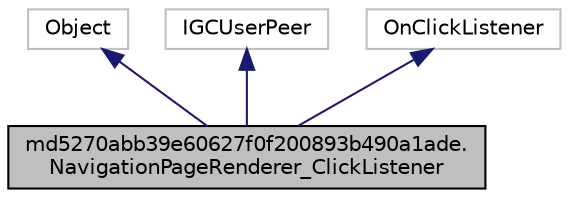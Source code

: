 digraph "md5270abb39e60627f0f200893b490a1ade.NavigationPageRenderer_ClickListener"
{
  edge [fontname="Helvetica",fontsize="10",labelfontname="Helvetica",labelfontsize="10"];
  node [fontname="Helvetica",fontsize="10",shape=record];
  Node0 [label="md5270abb39e60627f0f200893b490a1ade.\lNavigationPageRenderer_ClickListener",height=0.2,width=0.4,color="black", fillcolor="grey75", style="filled", fontcolor="black"];
  Node1 -> Node0 [dir="back",color="midnightblue",fontsize="10",style="solid"];
  Node1 [label="Object",height=0.2,width=0.4,color="grey75", fillcolor="white", style="filled"];
  Node2 -> Node0 [dir="back",color="midnightblue",fontsize="10",style="solid"];
  Node2 [label="IGCUserPeer",height=0.2,width=0.4,color="grey75", fillcolor="white", style="filled"];
  Node3 -> Node0 [dir="back",color="midnightblue",fontsize="10",style="solid"];
  Node3 [label="OnClickListener",height=0.2,width=0.4,color="grey75", fillcolor="white", style="filled"];
}
